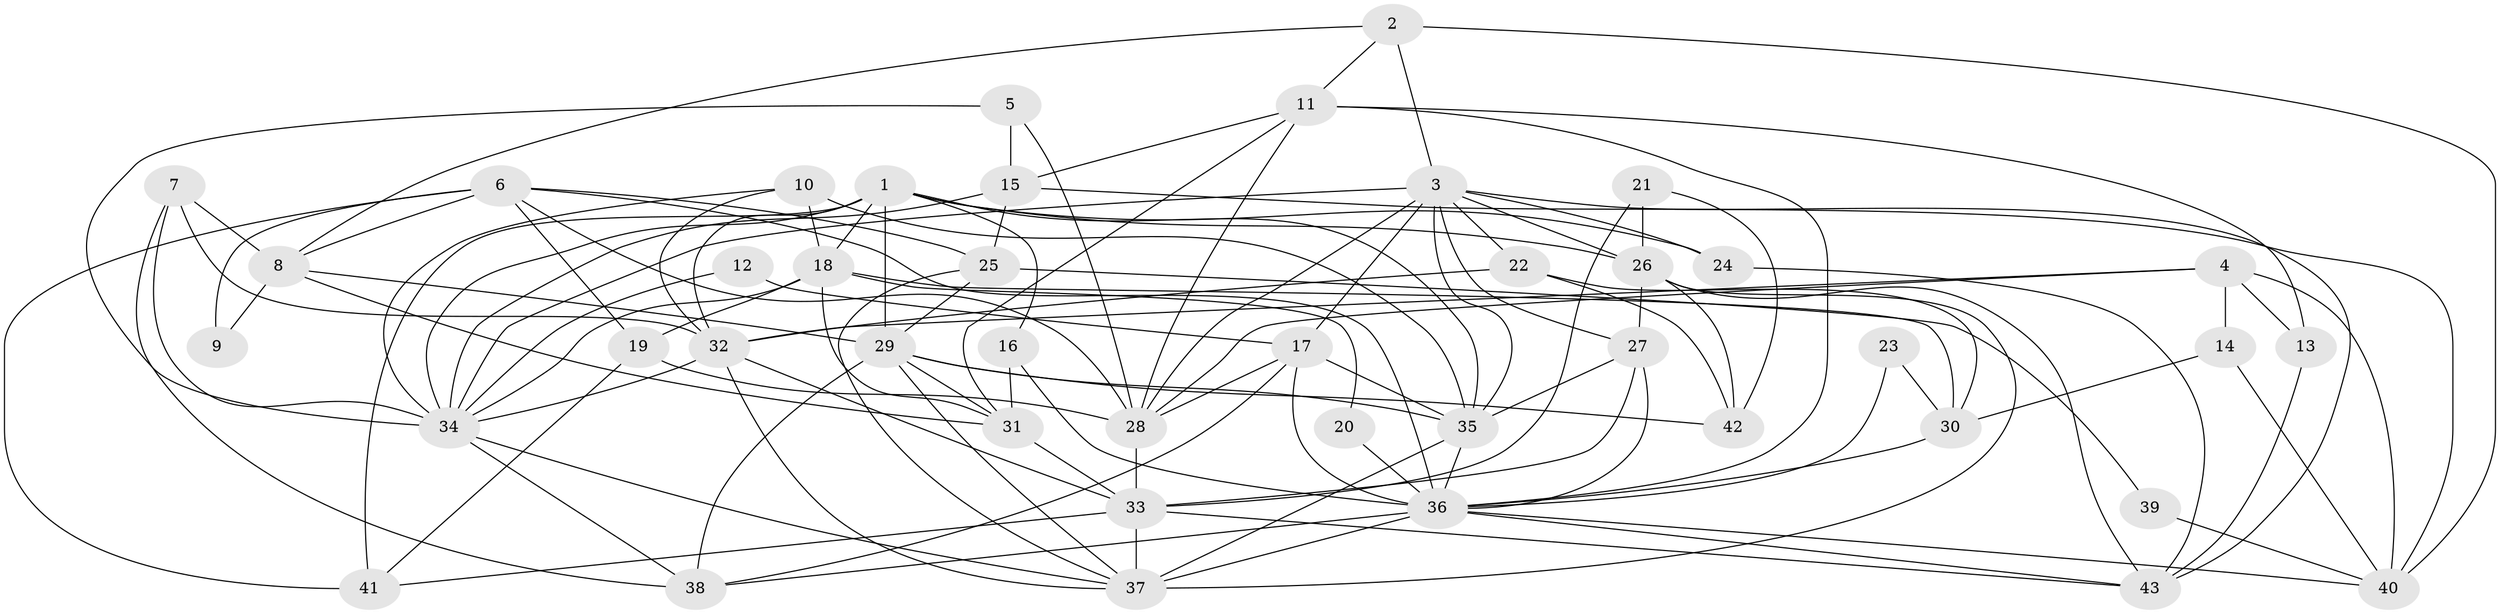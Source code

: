 // original degree distribution, {6: 0.09302325581395349, 5: 0.19767441860465115, 7: 0.046511627906976744, 3: 0.29069767441860467, 2: 0.11627906976744186, 4: 0.2558139534883721}
// Generated by graph-tools (version 1.1) at 2025/26/03/09/25 03:26:10]
// undirected, 43 vertices, 117 edges
graph export_dot {
graph [start="1"]
  node [color=gray90,style=filled];
  1;
  2;
  3;
  4;
  5;
  6;
  7;
  8;
  9;
  10;
  11;
  12;
  13;
  14;
  15;
  16;
  17;
  18;
  19;
  20;
  21;
  22;
  23;
  24;
  25;
  26;
  27;
  28;
  29;
  30;
  31;
  32;
  33;
  34;
  35;
  36;
  37;
  38;
  39;
  40;
  41;
  42;
  43;
  1 -- 16 [weight=1.0];
  1 -- 18 [weight=1.0];
  1 -- 24 [weight=1.0];
  1 -- 26 [weight=1.0];
  1 -- 29 [weight=2.0];
  1 -- 32 [weight=1.0];
  1 -- 34 [weight=1.0];
  1 -- 35 [weight=1.0];
  1 -- 41 [weight=1.0];
  2 -- 3 [weight=1.0];
  2 -- 8 [weight=1.0];
  2 -- 11 [weight=1.0];
  2 -- 40 [weight=1.0];
  3 -- 17 [weight=1.0];
  3 -- 22 [weight=1.0];
  3 -- 24 [weight=1.0];
  3 -- 26 [weight=1.0];
  3 -- 27 [weight=1.0];
  3 -- 28 [weight=1.0];
  3 -- 34 [weight=1.0];
  3 -- 35 [weight=1.0];
  3 -- 43 [weight=1.0];
  4 -- 13 [weight=1.0];
  4 -- 14 [weight=1.0];
  4 -- 28 [weight=1.0];
  4 -- 32 [weight=1.0];
  4 -- 40 [weight=1.0];
  5 -- 15 [weight=1.0];
  5 -- 28 [weight=1.0];
  5 -- 34 [weight=1.0];
  6 -- 8 [weight=1.0];
  6 -- 9 [weight=1.0];
  6 -- 19 [weight=1.0];
  6 -- 25 [weight=1.0];
  6 -- 28 [weight=1.0];
  6 -- 36 [weight=2.0];
  6 -- 41 [weight=1.0];
  7 -- 8 [weight=1.0];
  7 -- 32 [weight=1.0];
  7 -- 34 [weight=1.0];
  7 -- 38 [weight=1.0];
  8 -- 9 [weight=1.0];
  8 -- 29 [weight=1.0];
  8 -- 31 [weight=1.0];
  10 -- 18 [weight=2.0];
  10 -- 32 [weight=1.0];
  10 -- 34 [weight=1.0];
  10 -- 35 [weight=1.0];
  11 -- 13 [weight=1.0];
  11 -- 15 [weight=1.0];
  11 -- 28 [weight=1.0];
  11 -- 31 [weight=1.0];
  11 -- 36 [weight=1.0];
  12 -- 17 [weight=1.0];
  12 -- 34 [weight=2.0];
  13 -- 43 [weight=1.0];
  14 -- 30 [weight=1.0];
  14 -- 40 [weight=1.0];
  15 -- 25 [weight=1.0];
  15 -- 34 [weight=1.0];
  15 -- 40 [weight=1.0];
  16 -- 31 [weight=2.0];
  16 -- 36 [weight=1.0];
  17 -- 28 [weight=2.0];
  17 -- 35 [weight=1.0];
  17 -- 36 [weight=1.0];
  17 -- 38 [weight=1.0];
  18 -- 19 [weight=1.0];
  18 -- 20 [weight=1.0];
  18 -- 30 [weight=1.0];
  18 -- 31 [weight=1.0];
  18 -- 34 [weight=1.0];
  19 -- 28 [weight=1.0];
  19 -- 41 [weight=1.0];
  20 -- 36 [weight=1.0];
  21 -- 26 [weight=1.0];
  21 -- 33 [weight=1.0];
  21 -- 42 [weight=1.0];
  22 -- 30 [weight=1.0];
  22 -- 32 [weight=1.0];
  22 -- 42 [weight=1.0];
  23 -- 30 [weight=1.0];
  23 -- 36 [weight=1.0];
  24 -- 43 [weight=1.0];
  25 -- 29 [weight=1.0];
  25 -- 37 [weight=1.0];
  25 -- 39 [weight=1.0];
  26 -- 27 [weight=1.0];
  26 -- 37 [weight=1.0];
  26 -- 42 [weight=1.0];
  26 -- 43 [weight=1.0];
  27 -- 33 [weight=1.0];
  27 -- 35 [weight=2.0];
  27 -- 36 [weight=1.0];
  28 -- 33 [weight=1.0];
  29 -- 31 [weight=1.0];
  29 -- 35 [weight=1.0];
  29 -- 37 [weight=1.0];
  29 -- 38 [weight=1.0];
  29 -- 42 [weight=1.0];
  30 -- 36 [weight=1.0];
  31 -- 33 [weight=1.0];
  32 -- 33 [weight=1.0];
  32 -- 34 [weight=1.0];
  32 -- 37 [weight=1.0];
  33 -- 37 [weight=1.0];
  33 -- 41 [weight=1.0];
  33 -- 43 [weight=1.0];
  34 -- 37 [weight=1.0];
  34 -- 38 [weight=1.0];
  35 -- 36 [weight=1.0];
  35 -- 37 [weight=2.0];
  36 -- 37 [weight=1.0];
  36 -- 38 [weight=1.0];
  36 -- 40 [weight=1.0];
  36 -- 43 [weight=1.0];
  39 -- 40 [weight=1.0];
}
